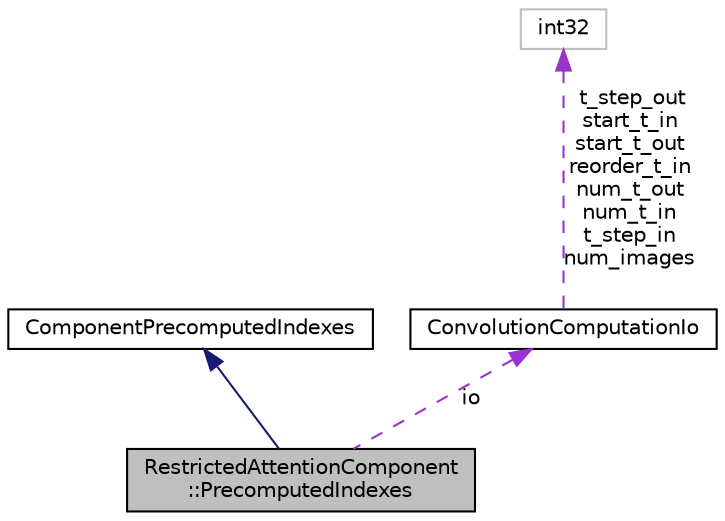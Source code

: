 digraph "RestrictedAttentionComponent::PrecomputedIndexes"
{
  edge [fontname="Helvetica",fontsize="10",labelfontname="Helvetica",labelfontsize="10"];
  node [fontname="Helvetica",fontsize="10",shape=record];
  Node2 [label="RestrictedAttentionComponent\l::PrecomputedIndexes",height=0.2,width=0.4,color="black", fillcolor="grey75", style="filled", fontcolor="black"];
  Node3 -> Node2 [dir="back",color="midnightblue",fontsize="10",style="solid",fontname="Helvetica"];
  Node3 [label="ComponentPrecomputedIndexes",height=0.2,width=0.4,color="black", fillcolor="white", style="filled",URL="$classkaldi_1_1nnet3_1_1ComponentPrecomputedIndexes.html"];
  Node4 -> Node2 [dir="back",color="darkorchid3",fontsize="10",style="dashed",label=" io" ,fontname="Helvetica"];
  Node4 [label="ConvolutionComputationIo",height=0.2,width=0.4,color="black", fillcolor="white", style="filled",URL="$structkaldi_1_1nnet3_1_1time__height__convolution_1_1ConvolutionComputationIo.html"];
  Node5 -> Node4 [dir="back",color="darkorchid3",fontsize="10",style="dashed",label=" t_step_out\nstart_t_in\nstart_t_out\nreorder_t_in\nnum_t_out\nnum_t_in\nt_step_in\nnum_images" ,fontname="Helvetica"];
  Node5 [label="int32",height=0.2,width=0.4,color="grey75", fillcolor="white", style="filled"];
}
